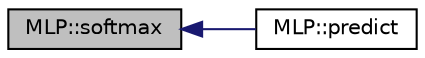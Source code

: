 digraph "MLP::softmax"
{
  bgcolor="transparent";
  edge [fontname="Helvetica",fontsize="10",labelfontname="Helvetica",labelfontsize="10"];
  node [fontname="Helvetica",fontsize="10",shape=record];
  rankdir="LR";
  Node33 [label="MLP::softmax",height=0.2,width=0.4,color="black", fillcolor="grey75", style="filled", fontcolor="black"];
  Node33 -> Node34 [dir="back",color="midnightblue",fontsize="10",style="solid",fontname="Helvetica"];
  Node34 [label="MLP::predict",height=0.2,width=0.4,color="black",URL="$classMLP.html#af0350e72053bdd77e12dcb0ac06600cf",tooltip="Predict the classes of a data set. "];
}
